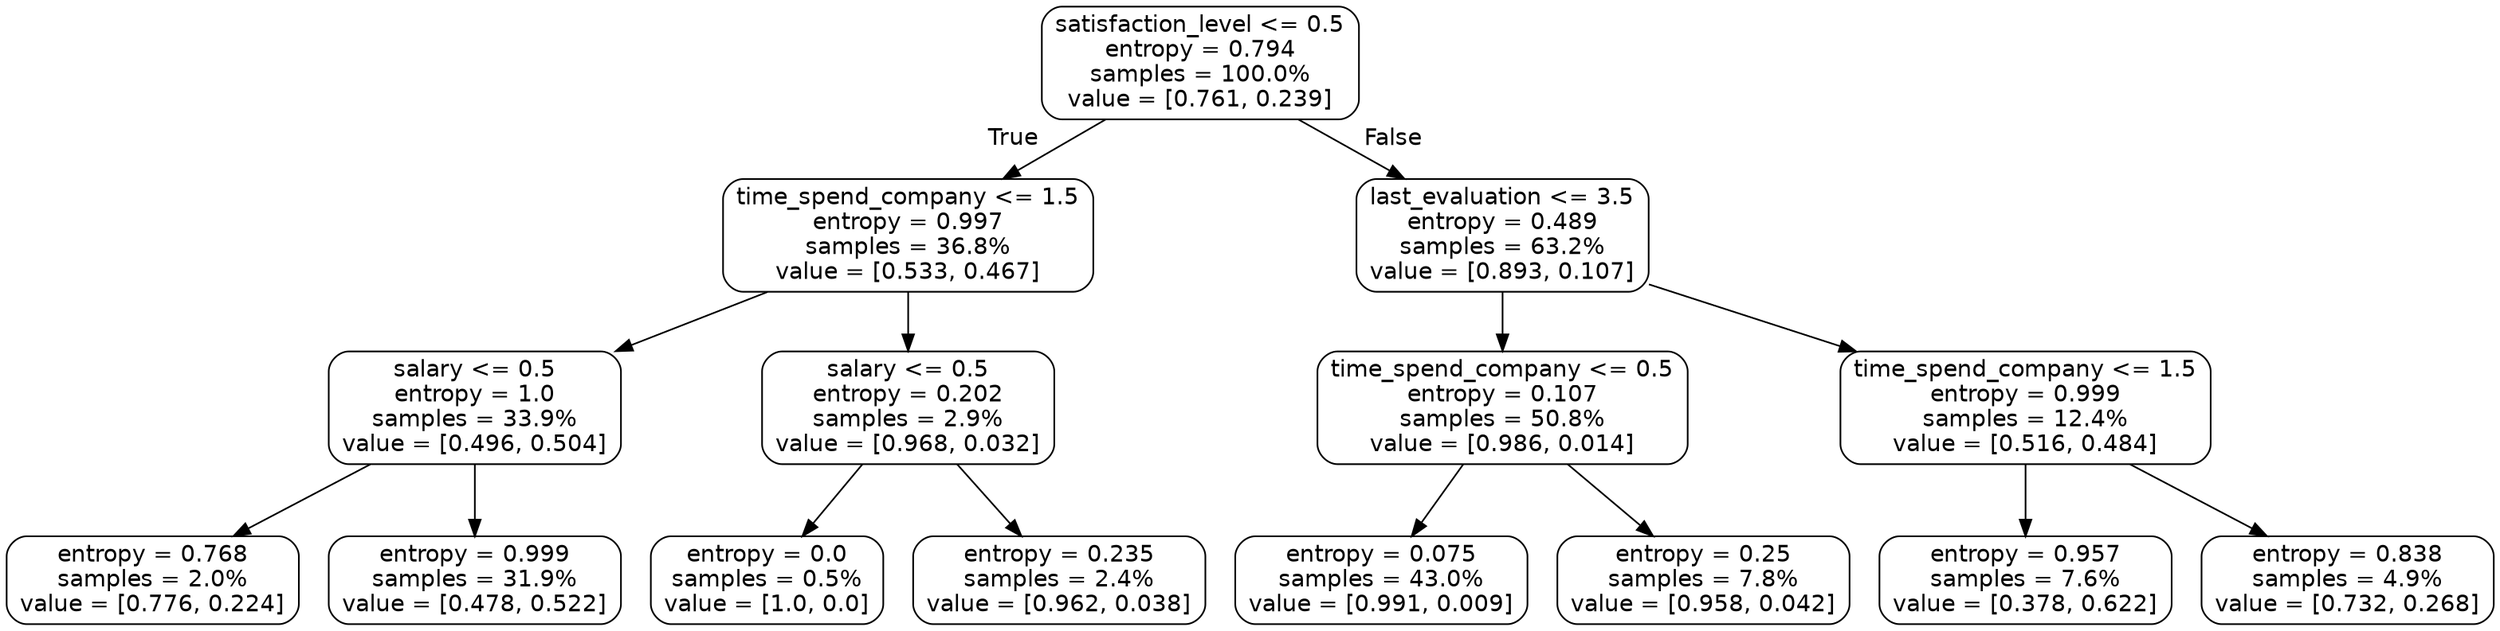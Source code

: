 digraph Tree {
node [shape=box, style="rounded", color="black", fontname=helvetica] ;
graph [ranksep=equally, splines=polyline] ;
edge [fontname=helvetica] ;
0 [label="satisfaction_level <= 0.5\nentropy = 0.794\nsamples = 100.0%\nvalue = [0.761, 0.239]"] ;
1 [label="time_spend_company <= 1.5\nentropy = 0.997\nsamples = 36.8%\nvalue = [0.533, 0.467]"] ;
0 -> 1 [labeldistance=2.5, labelangle=45, headlabel="True"] ;
2 [label="salary <= 0.5\nentropy = 1.0\nsamples = 33.9%\nvalue = [0.496, 0.504]"] ;
1 -> 2 ;
3 [label="entropy = 0.768\nsamples = 2.0%\nvalue = [0.776, 0.224]"] ;
2 -> 3 ;
4 [label="entropy = 0.999\nsamples = 31.9%\nvalue = [0.478, 0.522]"] ;
2 -> 4 ;
5 [label="salary <= 0.5\nentropy = 0.202\nsamples = 2.9%\nvalue = [0.968, 0.032]"] ;
1 -> 5 ;
6 [label="entropy = 0.0\nsamples = 0.5%\nvalue = [1.0, 0.0]"] ;
5 -> 6 ;
7 [label="entropy = 0.235\nsamples = 2.4%\nvalue = [0.962, 0.038]"] ;
5 -> 7 ;
8 [label="last_evaluation <= 3.5\nentropy = 0.489\nsamples = 63.2%\nvalue = [0.893, 0.107]"] ;
0 -> 8 [labeldistance=2.5, labelangle=-45, headlabel="False"] ;
9 [label="time_spend_company <= 0.5\nentropy = 0.107\nsamples = 50.8%\nvalue = [0.986, 0.014]"] ;
8 -> 9 ;
10 [label="entropy = 0.075\nsamples = 43.0%\nvalue = [0.991, 0.009]"] ;
9 -> 10 ;
11 [label="entropy = 0.25\nsamples = 7.8%\nvalue = [0.958, 0.042]"] ;
9 -> 11 ;
12 [label="time_spend_company <= 1.5\nentropy = 0.999\nsamples = 12.4%\nvalue = [0.516, 0.484]"] ;
8 -> 12 ;
13 [label="entropy = 0.957\nsamples = 7.6%\nvalue = [0.378, 0.622]"] ;
12 -> 13 ;
14 [label="entropy = 0.838\nsamples = 4.9%\nvalue = [0.732, 0.268]"] ;
12 -> 14 ;
{rank=same ; 0} ;
{rank=same ; 1; 8} ;
{rank=same ; 2; 5; 9; 12} ;
{rank=same ; 3; 4; 6; 7; 10; 11; 13; 14} ;
}